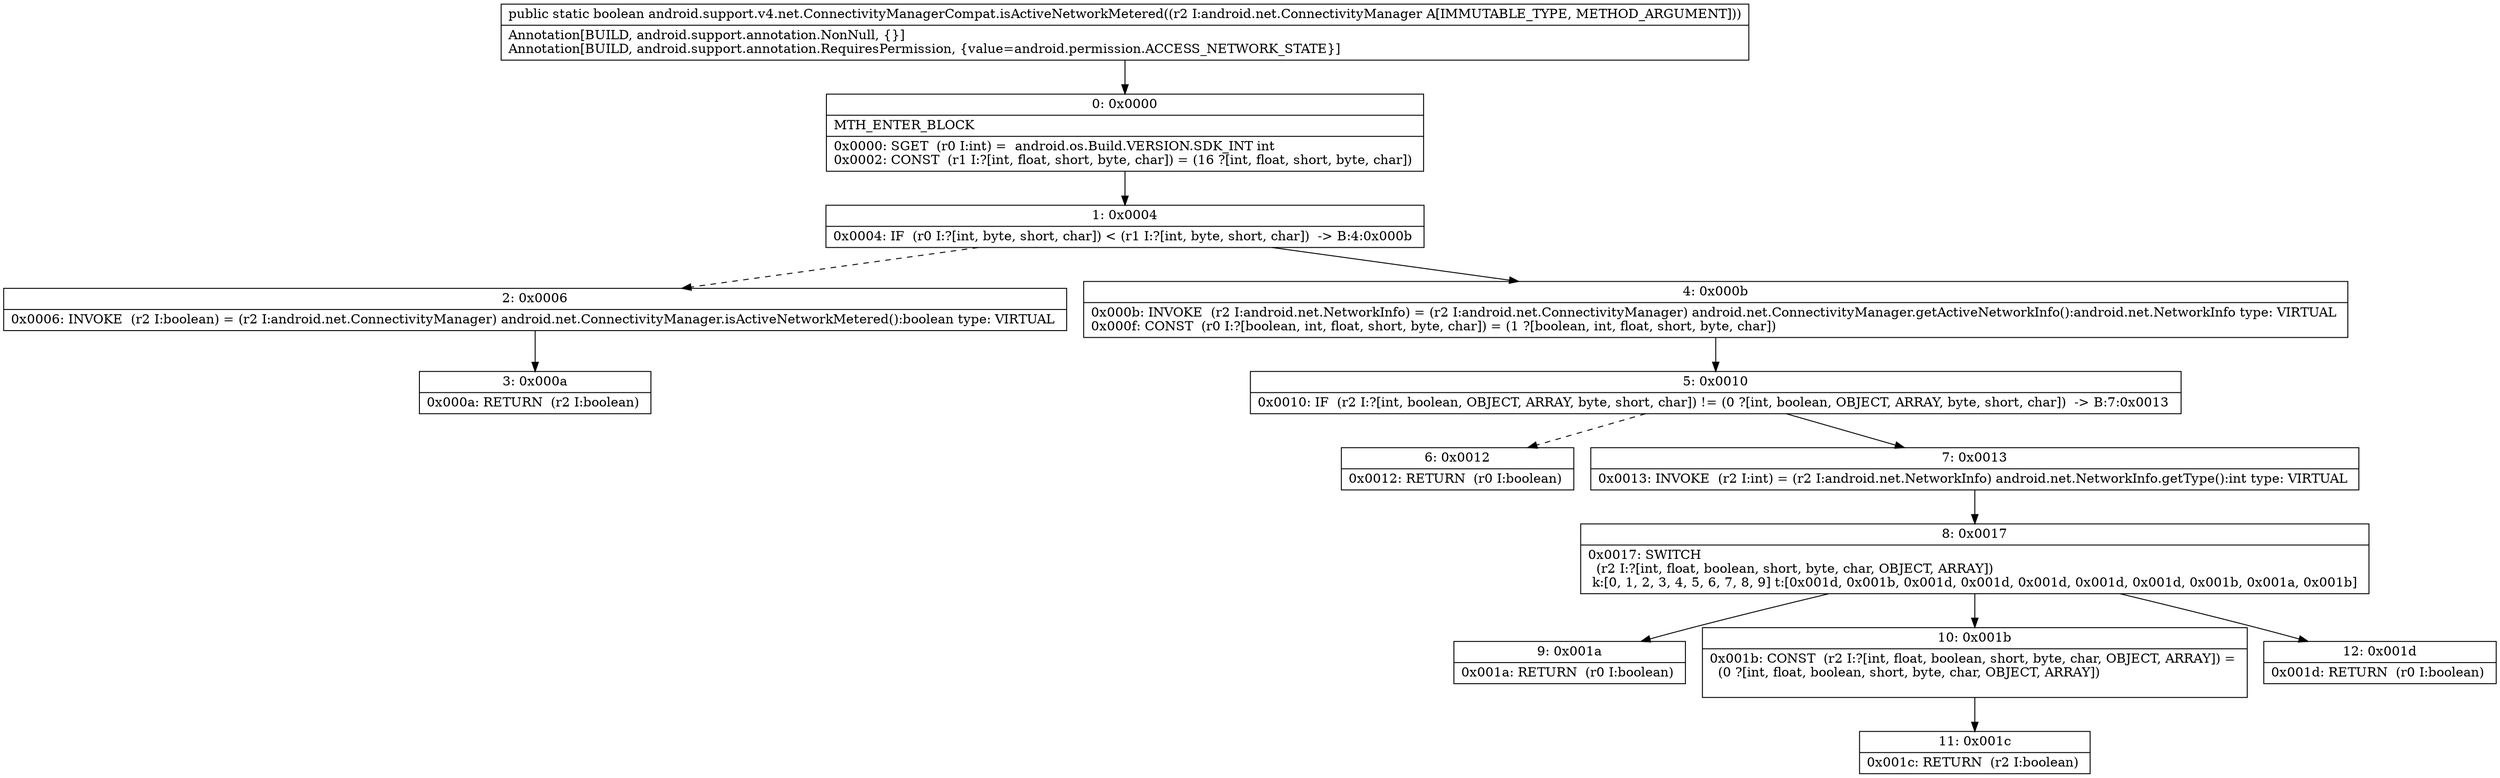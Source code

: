 digraph "CFG forandroid.support.v4.net.ConnectivityManagerCompat.isActiveNetworkMetered(Landroid\/net\/ConnectivityManager;)Z" {
Node_0 [shape=record,label="{0\:\ 0x0000|MTH_ENTER_BLOCK\l|0x0000: SGET  (r0 I:int) =  android.os.Build.VERSION.SDK_INT int \l0x0002: CONST  (r1 I:?[int, float, short, byte, char]) = (16 ?[int, float, short, byte, char]) \l}"];
Node_1 [shape=record,label="{1\:\ 0x0004|0x0004: IF  (r0 I:?[int, byte, short, char]) \< (r1 I:?[int, byte, short, char])  \-\> B:4:0x000b \l}"];
Node_2 [shape=record,label="{2\:\ 0x0006|0x0006: INVOKE  (r2 I:boolean) = (r2 I:android.net.ConnectivityManager) android.net.ConnectivityManager.isActiveNetworkMetered():boolean type: VIRTUAL \l}"];
Node_3 [shape=record,label="{3\:\ 0x000a|0x000a: RETURN  (r2 I:boolean) \l}"];
Node_4 [shape=record,label="{4\:\ 0x000b|0x000b: INVOKE  (r2 I:android.net.NetworkInfo) = (r2 I:android.net.ConnectivityManager) android.net.ConnectivityManager.getActiveNetworkInfo():android.net.NetworkInfo type: VIRTUAL \l0x000f: CONST  (r0 I:?[boolean, int, float, short, byte, char]) = (1 ?[boolean, int, float, short, byte, char]) \l}"];
Node_5 [shape=record,label="{5\:\ 0x0010|0x0010: IF  (r2 I:?[int, boolean, OBJECT, ARRAY, byte, short, char]) != (0 ?[int, boolean, OBJECT, ARRAY, byte, short, char])  \-\> B:7:0x0013 \l}"];
Node_6 [shape=record,label="{6\:\ 0x0012|0x0012: RETURN  (r0 I:boolean) \l}"];
Node_7 [shape=record,label="{7\:\ 0x0013|0x0013: INVOKE  (r2 I:int) = (r2 I:android.net.NetworkInfo) android.net.NetworkInfo.getType():int type: VIRTUAL \l}"];
Node_8 [shape=record,label="{8\:\ 0x0017|0x0017: SWITCH  \l  (r2 I:?[int, float, boolean, short, byte, char, OBJECT, ARRAY])\l k:[0, 1, 2, 3, 4, 5, 6, 7, 8, 9] t:[0x001d, 0x001b, 0x001d, 0x001d, 0x001d, 0x001d, 0x001d, 0x001b, 0x001a, 0x001b] \l}"];
Node_9 [shape=record,label="{9\:\ 0x001a|0x001a: RETURN  (r0 I:boolean) \l}"];
Node_10 [shape=record,label="{10\:\ 0x001b|0x001b: CONST  (r2 I:?[int, float, boolean, short, byte, char, OBJECT, ARRAY]) = \l  (0 ?[int, float, boolean, short, byte, char, OBJECT, ARRAY])\l \l}"];
Node_11 [shape=record,label="{11\:\ 0x001c|0x001c: RETURN  (r2 I:boolean) \l}"];
Node_12 [shape=record,label="{12\:\ 0x001d|0x001d: RETURN  (r0 I:boolean) \l}"];
MethodNode[shape=record,label="{public static boolean android.support.v4.net.ConnectivityManagerCompat.isActiveNetworkMetered((r2 I:android.net.ConnectivityManager A[IMMUTABLE_TYPE, METHOD_ARGUMENT]))  | Annotation[BUILD, android.support.annotation.NonNull, \{\}]\lAnnotation[BUILD, android.support.annotation.RequiresPermission, \{value=android.permission.ACCESS_NETWORK_STATE\}]\l}"];
MethodNode -> Node_0;
Node_0 -> Node_1;
Node_1 -> Node_2[style=dashed];
Node_1 -> Node_4;
Node_2 -> Node_3;
Node_4 -> Node_5;
Node_5 -> Node_6[style=dashed];
Node_5 -> Node_7;
Node_7 -> Node_8;
Node_8 -> Node_9;
Node_8 -> Node_10;
Node_8 -> Node_12;
Node_10 -> Node_11;
}

